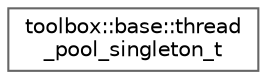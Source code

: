 digraph "Graphical Class Hierarchy"
{
 // LATEX_PDF_SIZE
  bgcolor="transparent";
  edge [fontname=Helvetica,fontsize=10,labelfontname=Helvetica,labelfontsize=10];
  node [fontname=Helvetica,fontsize=10,shape=box,height=0.2,width=0.4];
  rankdir="LR";
  Node0 [id="Node000000",label="toolbox::base::thread\l_pool_singleton_t",height=0.2,width=0.4,color="grey40", fillcolor="white", style="filled",URL="$classtoolbox_1_1base_1_1thread__pool__singleton__t.html",tooltip=" "];
}
